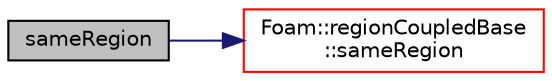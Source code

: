 digraph "sameRegion"
{
  bgcolor="transparent";
  edge [fontname="Helvetica",fontsize="10",labelfontname="Helvetica",labelfontsize="10"];
  node [fontname="Helvetica",fontsize="10",shape=record];
  rankdir="LR";
  Node1 [label="sameRegion",height=0.2,width=0.4,color="black", fillcolor="grey75", style="filled", fontcolor="black"];
  Node1 -> Node2 [color="midnightblue",fontsize="10",style="solid",fontname="Helvetica"];
  Node2 [label="Foam::regionCoupledBase\l::sameRegion",height=0.2,width=0.4,color="red",URL="$a02164.html#a6d593cbcd7a8bb0b3f0127d84232ed7b",tooltip="Cached sampleRegion != mesh.name() "];
}
